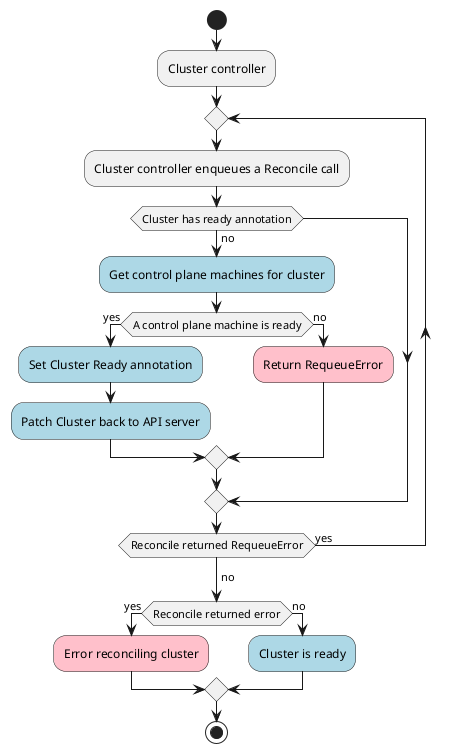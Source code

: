 @startuml cluster-admission-cluster-controller

start;
:Cluster controller;

repeat
  :Cluster controller enqueues a Reconcile call;
  if (Cluster has ready annotation) then (no)
    #LightBlue:Get control plane machines for cluster;
    if (A control plane machine is ready) then (yes)
      #LightBlue:Set Cluster Ready annotation;
      #LightBlue:Patch Cluster back to API server;
    else (no)
      #Pink:Return RequeueError;
    endif
  endif
repeat while (Reconcile returned RequeueError) is (yes)
-> no;
if (Reconcile returned error) then (yes)
  #Pink:Error reconciling cluster;
else (no)
  #LightBlue:Cluster is ready;
endif
stop;

@enduml